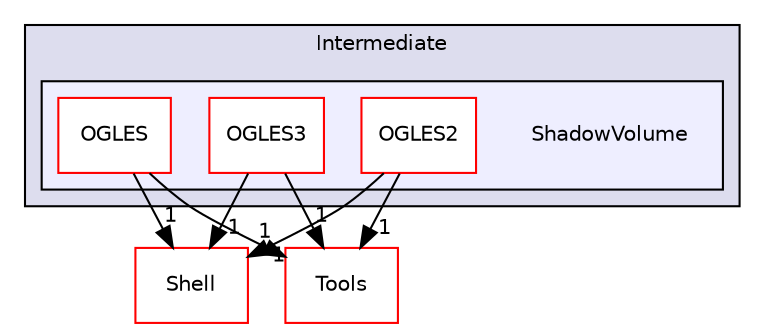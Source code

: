 digraph "PVR/SDK_3.4/Examples/Intermediate/ShadowVolume" {
  compound=true
  node [ fontsize="10", fontname="Helvetica"];
  edge [ labelfontsize="10", labelfontname="Helvetica"];
  subgraph clusterdir_1fc4701d2c417cbbd376ebdde5d0b37f {
    graph [ bgcolor="#ddddee", pencolor="black", label="Intermediate" fontname="Helvetica", fontsize="10", URL="dir_1fc4701d2c417cbbd376ebdde5d0b37f.html"]
  subgraph clusterdir_db92bddea05d1fae6a579fc33e4e4021 {
    graph [ bgcolor="#eeeeff", pencolor="black", label="" URL="dir_db92bddea05d1fae6a579fc33e4e4021.html"];
    dir_db92bddea05d1fae6a579fc33e4e4021 [shape=plaintext label="ShadowVolume"];
    dir_15d0ad45b4f037980b515cfac78a3f76 [shape=box label="OGLES" color="red" fillcolor="white" style="filled" URL="dir_15d0ad45b4f037980b515cfac78a3f76.html"];
    dir_8598ca50f1bbfa2f894215514bc37976 [shape=box label="OGLES2" color="red" fillcolor="white" style="filled" URL="dir_8598ca50f1bbfa2f894215514bc37976.html"];
    dir_24d4c7197149e55c0913a5b1b9bd4583 [shape=box label="OGLES3" color="red" fillcolor="white" style="filled" URL="dir_24d4c7197149e55c0913a5b1b9bd4583.html"];
  }
  }
  dir_de41955a66a331b990d60d5323117a97 [shape=box label="Shell" fillcolor="white" style="filled" color="red" URL="dir_de41955a66a331b990d60d5323117a97.html"];
  dir_5222bd6691dac9df766f8a52293393a2 [shape=box label="Tools" fillcolor="white" style="filled" color="red" URL="dir_5222bd6691dac9df766f8a52293393a2.html"];
  dir_24d4c7197149e55c0913a5b1b9bd4583->dir_de41955a66a331b990d60d5323117a97 [headlabel="1", labeldistance=1.5 headhref="dir_000220_000133.html"];
  dir_24d4c7197149e55c0913a5b1b9bd4583->dir_5222bd6691dac9df766f8a52293393a2 [headlabel="1", labeldistance=1.5 headhref="dir_000220_001762.html"];
  dir_15d0ad45b4f037980b515cfac78a3f76->dir_de41955a66a331b990d60d5323117a97 [headlabel="1", labeldistance=1.5 headhref="dir_000216_000133.html"];
  dir_15d0ad45b4f037980b515cfac78a3f76->dir_5222bd6691dac9df766f8a52293393a2 [headlabel="1", labeldistance=1.5 headhref="dir_000216_001762.html"];
  dir_8598ca50f1bbfa2f894215514bc37976->dir_de41955a66a331b990d60d5323117a97 [headlabel="1", labeldistance=1.5 headhref="dir_000218_000133.html"];
  dir_8598ca50f1bbfa2f894215514bc37976->dir_5222bd6691dac9df766f8a52293393a2 [headlabel="1", labeldistance=1.5 headhref="dir_000218_001762.html"];
}

